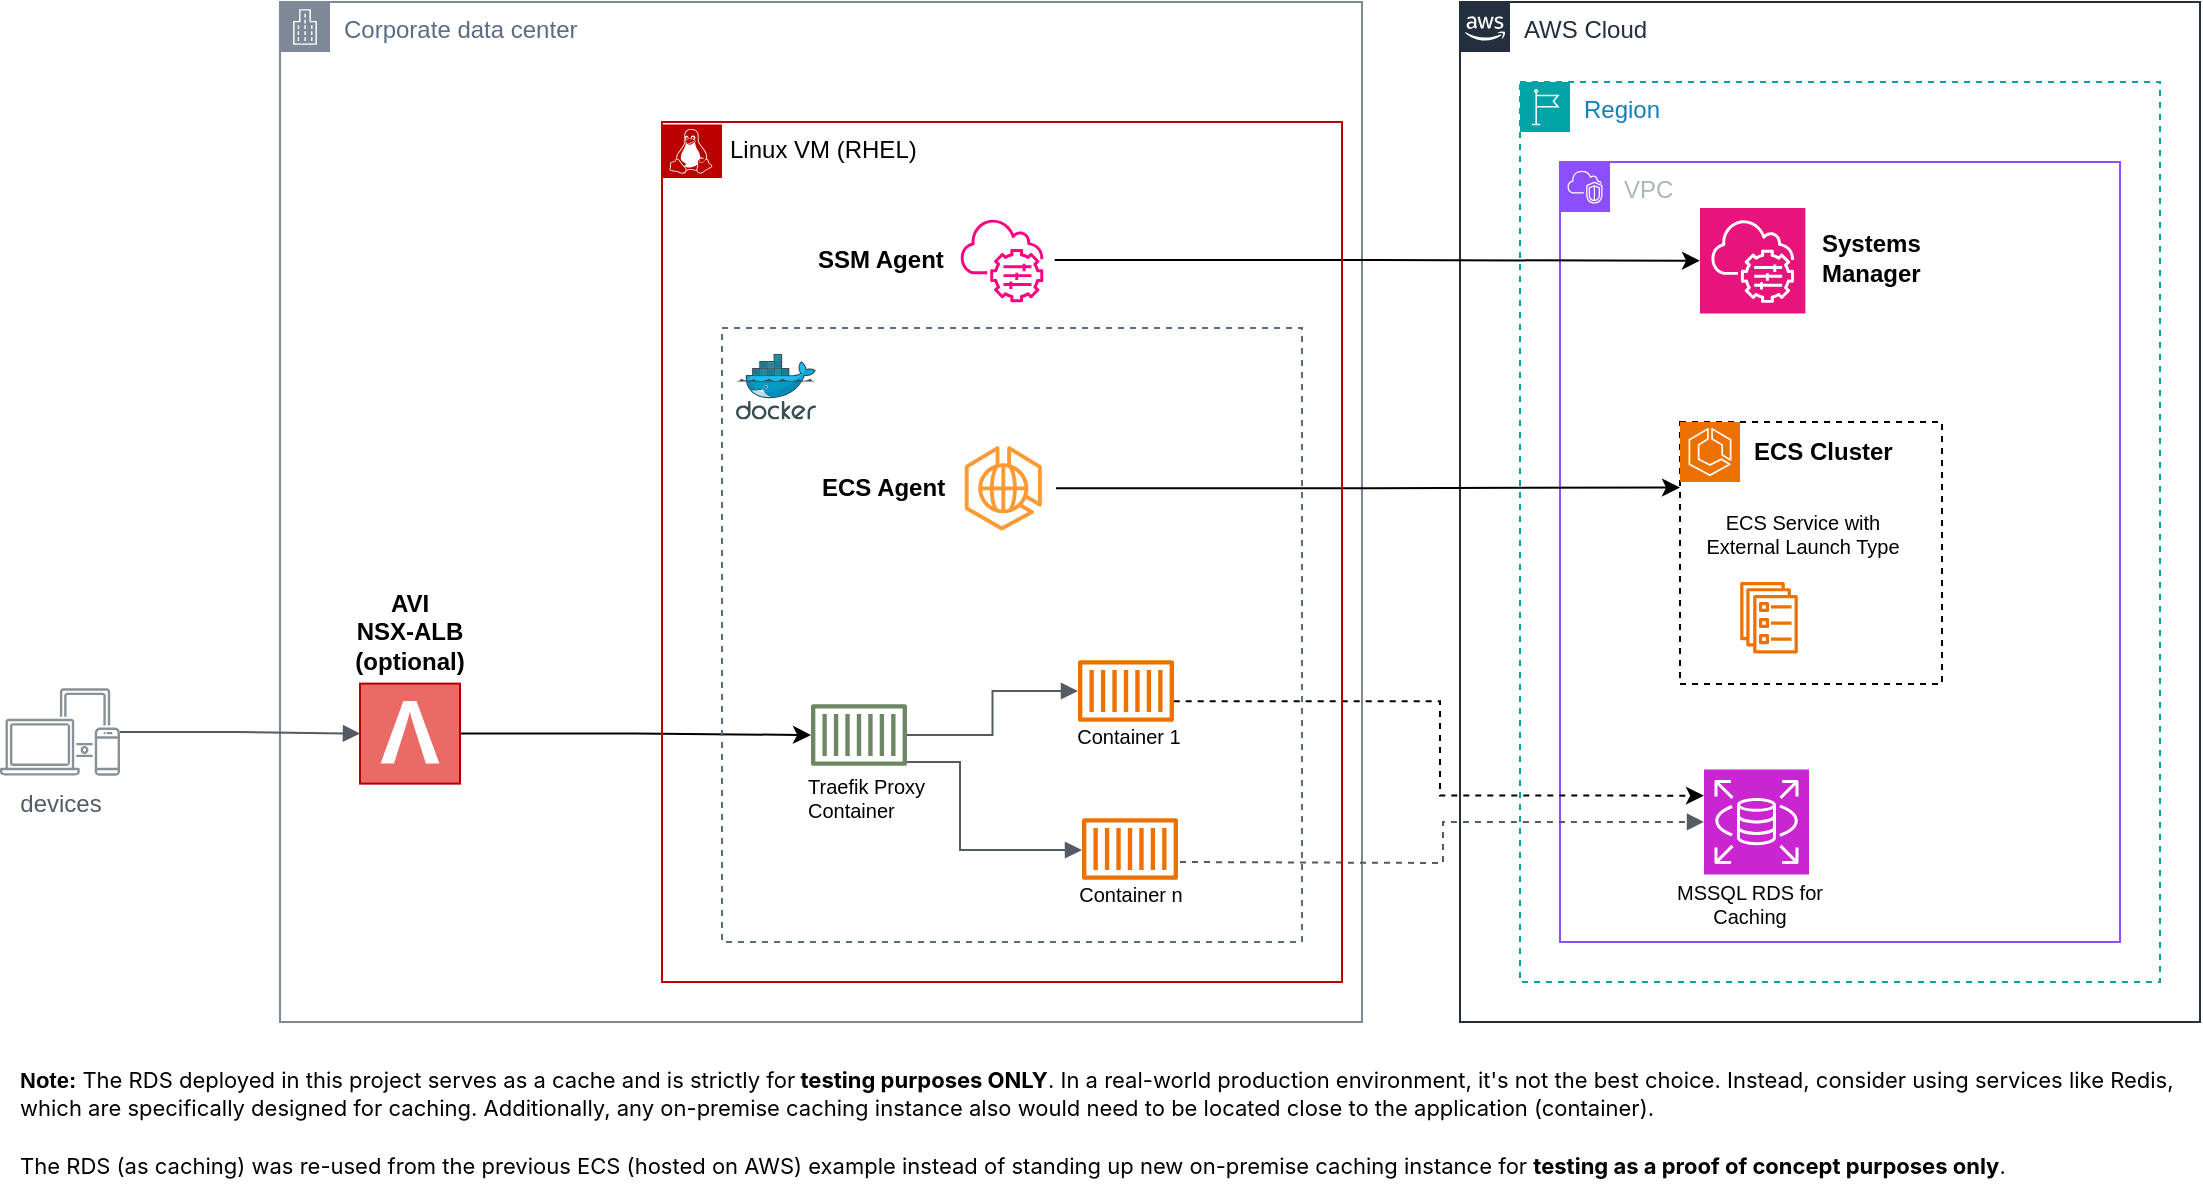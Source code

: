 <mxfile version="24.2.5" type="device">
  <diagram name="Page-1" id="xOiZpuU5NRIlTT_HSMJ2">
    <mxGraphModel dx="2104" dy="757" grid="1" gridSize="10" guides="1" tooltips="1" connect="1" arrows="1" fold="1" page="1" pageScale="1" pageWidth="850" pageHeight="1100" math="0" shadow="0">
      <root>
        <mxCell id="0" />
        <mxCell id="1" parent="0" />
        <mxCell id="Z2hQnSYMev5sJFBsLuZH-2" value="Region" style="points=[[0,0],[0.25,0],[0.5,0],[0.75,0],[1,0],[1,0.25],[1,0.5],[1,0.75],[1,1],[0.75,1],[0.5,1],[0.25,1],[0,1],[0,0.75],[0,0.5],[0,0.25]];outlineConnect=0;gradientColor=none;html=1;whiteSpace=wrap;fontSize=12;fontStyle=0;container=1;pointerEvents=0;collapsible=0;recursiveResize=0;shape=mxgraph.aws4.group;grIcon=mxgraph.aws4.group_region;strokeColor=#00A4A6;fillColor=none;verticalAlign=top;align=left;spacingLeft=30;fontColor=#147EBA;dashed=1;" parent="1" vertex="1">
          <mxGeometry x="500" y="70" width="320" height="450" as="geometry" />
        </mxCell>
        <mxCell id="Z2hQnSYMev5sJFBsLuZH-3" value="VPC" style="points=[[0,0],[0.25,0],[0.5,0],[0.75,0],[1,0],[1,0.25],[1,0.5],[1,0.75],[1,1],[0.75,1],[0.5,1],[0.25,1],[0,1],[0,0.75],[0,0.5],[0,0.25]];outlineConnect=0;gradientColor=none;html=1;whiteSpace=wrap;fontSize=12;fontStyle=0;container=1;pointerEvents=0;collapsible=0;recursiveResize=0;shape=mxgraph.aws4.group;grIcon=mxgraph.aws4.group_vpc2;strokeColor=#8C4FFF;fillColor=none;verticalAlign=top;align=left;spacingLeft=30;fontColor=#AAB7B8;dashed=0;" parent="1" vertex="1">
          <mxGeometry x="520" y="110" width="280" height="390" as="geometry" />
        </mxCell>
        <mxCell id="Z2hQnSYMev5sJFBsLuZH-88" value="AWS Cloud" style="points=[[0,0],[0.25,0],[0.5,0],[0.75,0],[1,0],[1,0.25],[1,0.5],[1,0.75],[1,1],[0.75,1],[0.5,1],[0.25,1],[0,1],[0,0.75],[0,0.5],[0,0.25]];outlineConnect=0;gradientColor=none;html=1;whiteSpace=wrap;fontSize=12;fontStyle=0;container=1;pointerEvents=0;collapsible=0;recursiveResize=0;shape=mxgraph.aws4.group;grIcon=mxgraph.aws4.group_aws_cloud_alt;strokeColor=#232F3E;fillColor=none;verticalAlign=top;align=left;spacingLeft=30;fontColor=#232F3E;dashed=0;" parent="1" vertex="1">
          <mxGeometry x="470" y="30" width="370" height="510" as="geometry" />
        </mxCell>
        <mxCell id="Z2hQnSYMev5sJFBsLuZH-89" value="" style="group" parent="Z2hQnSYMev5sJFBsLuZH-88" vertex="1" connectable="0">
          <mxGeometry x="110" y="210" width="131" height="131" as="geometry" />
        </mxCell>
        <mxCell id="Z2hQnSYMev5sJFBsLuZH-52" value="" style="whiteSpace=wrap;html=1;aspect=fixed;dashed=1;" parent="Z2hQnSYMev5sJFBsLuZH-89" vertex="1">
          <mxGeometry width="131" height="131" as="geometry" />
        </mxCell>
        <mxCell id="Z2hQnSYMev5sJFBsLuZH-27" value="" style="sketch=0;points=[[0,0,0],[0.25,0,0],[0.5,0,0],[0.75,0,0],[1,0,0],[0,1,0],[0.25,1,0],[0.5,1,0],[0.75,1,0],[1,1,0],[0,0.25,0],[0,0.5,0],[0,0.75,0],[1,0.25,0],[1,0.5,0],[1,0.75,0]];outlineConnect=0;fontColor=#232F3E;fillColor=#ED7100;strokeColor=#ffffff;dashed=0;verticalLabelPosition=bottom;verticalAlign=top;align=center;html=1;fontSize=12;fontStyle=0;aspect=fixed;shape=mxgraph.aws4.resourceIcon;resIcon=mxgraph.aws4.ecs;" parent="Z2hQnSYMev5sJFBsLuZH-89" vertex="1">
          <mxGeometry width="30" height="30" as="geometry" />
        </mxCell>
        <mxCell id="Z2hQnSYMev5sJFBsLuZH-47" value="ECS Cluster" style="text;html=1;align=left;verticalAlign=middle;whiteSpace=wrap;rounded=0;fontStyle=1" parent="Z2hQnSYMev5sJFBsLuZH-89" vertex="1">
          <mxGeometry x="35" width="81" height="30" as="geometry" />
        </mxCell>
        <mxCell id="Z2hQnSYMev5sJFBsLuZH-54" value="" style="sketch=0;outlineConnect=0;fontColor=#232F3E;gradientColor=none;fillColor=#ED7100;strokeColor=none;dashed=0;verticalLabelPosition=bottom;verticalAlign=top;align=center;html=1;fontSize=12;fontStyle=0;aspect=fixed;pointerEvents=1;shape=mxgraph.aws4.ecs_service;" parent="Z2hQnSYMev5sJFBsLuZH-89" vertex="1">
          <mxGeometry x="30" y="80" width="29" height="35.69" as="geometry" />
        </mxCell>
        <mxCell id="Z2hQnSYMev5sJFBsLuZH-55" value="ECS Service with External Launch Type" style="text;html=1;align=center;verticalAlign=middle;whiteSpace=wrap;rounded=0;fontSize=10;" parent="Z2hQnSYMev5sJFBsLuZH-89" vertex="1">
          <mxGeometry x="12" y="41.19" width="99" height="30" as="geometry" />
        </mxCell>
        <mxCell id="Z2hQnSYMev5sJFBsLuZH-125" value="" style="group" parent="Z2hQnSYMev5sJFBsLuZH-88" vertex="1" connectable="0">
          <mxGeometry x="120" y="103" width="140" height="52.69" as="geometry" />
        </mxCell>
        <mxCell id="Z2hQnSYMev5sJFBsLuZH-123" value="" style="sketch=0;points=[[0,0,0],[0.25,0,0],[0.5,0,0],[0.75,0,0],[1,0,0],[0,1,0],[0.25,1,0],[0.5,1,0],[0.75,1,0],[1,1,0],[0,0.25,0],[0,0.5,0],[0,0.75,0],[1,0.25,0],[1,0.5,0],[1,0.75,0]];points=[[0,0,0],[0.25,0,0],[0.5,0,0],[0.75,0,0],[1,0,0],[0,1,0],[0.25,1,0],[0.5,1,0],[0.75,1,0],[1,1,0],[0,0.25,0],[0,0.5,0],[0,0.75,0],[1,0.25,0],[1,0.5,0],[1,0.75,0]];outlineConnect=0;fontColor=#232F3E;fillColor=#E7157B;strokeColor=#ffffff;dashed=0;verticalLabelPosition=bottom;verticalAlign=top;align=center;html=1;fontSize=12;fontStyle=0;aspect=fixed;shape=mxgraph.aws4.resourceIcon;resIcon=mxgraph.aws4.systems_manager;" parent="Z2hQnSYMev5sJFBsLuZH-125" vertex="1">
          <mxGeometry width="52.69" height="52.69" as="geometry" />
        </mxCell>
        <mxCell id="Z2hQnSYMev5sJFBsLuZH-119" value="Systems Manager" style="text;html=1;align=left;verticalAlign=middle;whiteSpace=wrap;rounded=0;fontStyle=1" parent="Z2hQnSYMev5sJFBsLuZH-125" vertex="1">
          <mxGeometry x="59" y="10" width="81" height="30" as="geometry" />
        </mxCell>
        <mxCell id="Z2hQnSYMev5sJFBsLuZH-90" value="Corporate data center" style="points=[[0,0],[0.25,0],[0.5,0],[0.75,0],[1,0],[1,0.25],[1,0.5],[1,0.75],[1,1],[0.75,1],[0.5,1],[0.25,1],[0,1],[0,0.75],[0,0.5],[0,0.25]];outlineConnect=0;gradientColor=none;html=1;whiteSpace=wrap;fontSize=12;fontStyle=0;container=0;pointerEvents=0;collapsible=0;recursiveResize=0;shape=mxgraph.aws4.group;grIcon=mxgraph.aws4.group_corporate_data_center;strokeColor=#7D8998;fillColor=none;verticalAlign=top;align=left;spacingLeft=30;fontColor=#5A6C86;dashed=0;" parent="1" vertex="1">
          <mxGeometry x="-120" y="30" width="541" height="510" as="geometry" />
        </mxCell>
        <mxCell id="Z2hQnSYMev5sJFBsLuZH-126" value="" style="group" parent="1" vertex="1" connectable="0">
          <mxGeometry x="575" y="413.69" width="80" height="82.5" as="geometry" />
        </mxCell>
        <mxCell id="Z2hQnSYMev5sJFBsLuZH-79" value="MSSQL RDS for Caching" style="text;html=1;align=center;verticalAlign=middle;whiteSpace=wrap;rounded=0;fontSize=10;" parent="Z2hQnSYMev5sJFBsLuZH-126" vertex="1">
          <mxGeometry y="52.5" width="80" height="30" as="geometry" />
        </mxCell>
        <mxCell id="Z2hQnSYMev5sJFBsLuZH-78" value="" style="sketch=0;points=[[0,0,0],[0.25,0,0],[0.5,0,0],[0.75,0,0],[1,0,0],[0,1,0],[0.25,1,0],[0.5,1,0],[0.75,1,0],[1,1,0],[0,0.25,0],[0,0.5,0],[0,0.75,0],[1,0.25,0],[1,0.5,0],[1,0.75,0]];outlineConnect=0;fontColor=#232F3E;fillColor=#C925D1;strokeColor=#ffffff;dashed=0;verticalLabelPosition=bottom;verticalAlign=top;align=center;html=1;fontSize=12;fontStyle=0;aspect=fixed;shape=mxgraph.aws4.resourceIcon;resIcon=mxgraph.aws4.rds;" parent="Z2hQnSYMev5sJFBsLuZH-126" vertex="1">
          <mxGeometry x="17" width="52.5" height="52.5" as="geometry" />
        </mxCell>
        <mxCell id="Z2hQnSYMev5sJFBsLuZH-135" style="edgeStyle=orthogonalEdgeStyle;rounded=0;orthogonalLoop=1;jettySize=auto;html=1;" parent="1" source="Z2hQnSYMev5sJFBsLuZH-131" target="Z2hQnSYMev5sJFBsLuZH-123" edge="1">
          <mxGeometry relative="1" as="geometry" />
        </mxCell>
        <mxCell id="Z2hQnSYMev5sJFBsLuZH-136" value="&lt;b&gt;ECS Agent&lt;/b&gt;" style="text;html=1;align=left;verticalAlign=middle;whiteSpace=wrap;rounded=0;fontStyle=0" parent="1" vertex="1">
          <mxGeometry x="149.34" y="258" width="120" height="30" as="geometry" />
        </mxCell>
        <mxCell id="Z2hQnSYMev5sJFBsLuZH-137" style="edgeStyle=orthogonalEdgeStyle;rounded=0;orthogonalLoop=1;jettySize=auto;html=1;exitX=1;exitY=0.5;exitDx=0;exitDy=0;exitPerimeter=0;entryX=0;entryY=0.25;entryDx=0;entryDy=0;" parent="1" source="Z2hQnSYMev5sJFBsLuZH-129" target="Z2hQnSYMev5sJFBsLuZH-52" edge="1">
          <mxGeometry relative="1" as="geometry" />
        </mxCell>
        <mxCell id="Z2hQnSYMev5sJFBsLuZH-138" style="edgeStyle=orthogonalEdgeStyle;rounded=0;orthogonalLoop=1;jettySize=auto;html=1;entryX=0;entryY=0.25;entryDx=0;entryDy=0;entryPerimeter=0;exitX=0.892;exitY=-0.087;exitDx=0;exitDy=0;exitPerimeter=0;dashed=1;" parent="1" source="Z2hQnSYMev5sJFBsLuZH-104" target="Z2hQnSYMev5sJFBsLuZH-78" edge="1">
          <mxGeometry relative="1" as="geometry">
            <mxPoint x="330" y="370" as="sourcePoint" />
            <Array as="points">
              <mxPoint x="460" y="380" />
              <mxPoint x="460" y="427" />
            </Array>
          </mxGeometry>
        </mxCell>
        <mxCell id="Z2hQnSYMev5sJFBsLuZH-141" value="" style="edgeStyle=orthogonalEdgeStyle;html=1;endArrow=block;elbow=vertical;startArrow=none;endFill=1;strokeColor=#545B64;rounded=0;dashed=1;" parent="1" target="Z2hQnSYMev5sJFBsLuZH-78" edge="1">
          <mxGeometry width="100" relative="1" as="geometry">
            <mxPoint x="330" y="460" as="sourcePoint" />
            <mxPoint x="592" y="463.065" as="targetPoint" />
          </mxGeometry>
        </mxCell>
        <mxCell id="Z2hQnSYMev5sJFBsLuZH-145" style="edgeStyle=orthogonalEdgeStyle;rounded=0;orthogonalLoop=1;jettySize=auto;html=1;exitX=0.5;exitY=1;exitDx=0;exitDy=0;" parent="1" source="Z2hQnSYMev5sJFBsLuZH-142" target="Z2hQnSYMev5sJFBsLuZH-111" edge="1">
          <mxGeometry relative="1" as="geometry" />
        </mxCell>
        <mxCell id="Z2hQnSYMev5sJFBsLuZH-142" value="&lt;h1&gt;&lt;font style=&quot;font-size: 45px;&quot;&gt;V&lt;/font&gt;&lt;/h1&gt;" style="whiteSpace=wrap;html=1;aspect=fixed;fillColor=#EA6B66;fontColor=#ffffff;strokeColor=#B20000;direction=south;rotation=-180;" parent="1" vertex="1">
          <mxGeometry x="-80" y="370.81" width="50" height="50" as="geometry" />
        </mxCell>
        <mxCell id="Z2hQnSYMev5sJFBsLuZH-95" value="" style="fillColor=none;strokeColor=#BA0000;dashed=0;verticalAlign=top;fontStyle=0;fontColor=#232F3D;whiteSpace=wrap;html=1;" parent="1" vertex="1">
          <mxGeometry x="71" y="90" width="340" height="430" as="geometry" />
        </mxCell>
        <mxCell id="Z2hQnSYMev5sJFBsLuZH-96" value="" style="sketch=0;pointerEvents=1;shadow=0;dashed=0;html=1;strokeColor=#B20000;fillColor=#BA0000;labelPosition=center;verticalLabelPosition=bottom;verticalAlign=top;align=center;outlineConnect=0;shape=mxgraph.veeam2.linux;fontColor=#ffffff;" parent="1" vertex="1">
          <mxGeometry x="71" y="91.19" width="30" height="26.81" as="geometry" />
        </mxCell>
        <mxCell id="Z2hQnSYMev5sJFBsLuZH-97" value="Linux VM (RHEL)" style="text;html=1;align=left;verticalAlign=middle;whiteSpace=wrap;rounded=0;fontStyle=0" parent="1" vertex="1">
          <mxGeometry x="103" y="89.19" width="120" height="30" as="geometry" />
        </mxCell>
        <mxCell id="Z2hQnSYMev5sJFBsLuZH-98" value="" style="fillColor=none;strokeColor=#5A6C86;dashed=1;verticalAlign=top;fontStyle=0;fontColor=#5A6C86;whiteSpace=wrap;html=1;" parent="1" vertex="1">
          <mxGeometry x="101" y="193" width="290" height="307" as="geometry" />
        </mxCell>
        <mxCell id="Z2hQnSYMev5sJFBsLuZH-99" value="" style="image;sketch=0;aspect=fixed;html=1;points=[];align=center;fontSize=12;image=img/lib/mscae/Docker.svg;" parent="1" vertex="1">
          <mxGeometry x="108" y="206" width="40" height="32.8" as="geometry" />
        </mxCell>
        <mxCell id="Z2hQnSYMev5sJFBsLuZH-101" value="" style="sketch=0;outlineConnect=0;fontColor=#232F3E;gradientColor=none;fillColor=#ED7100;strokeColor=none;dashed=0;verticalLabelPosition=bottom;verticalAlign=top;align=center;html=1;fontSize=12;fontStyle=0;aspect=fixed;pointerEvents=1;shape=mxgraph.aws4.container_1;" parent="1" vertex="1">
          <mxGeometry x="279" y="359" width="48" height="31" as="geometry" />
        </mxCell>
        <mxCell id="Z2hQnSYMev5sJFBsLuZH-102" value="" style="sketch=0;outlineConnect=0;fontColor=#232F3E;gradientColor=none;fillColor=#ED7100;strokeColor=none;dashed=0;verticalLabelPosition=bottom;verticalAlign=top;align=center;html=1;fontSize=12;fontStyle=0;aspect=fixed;pointerEvents=1;shape=mxgraph.aws4.container_1;" parent="1" vertex="1">
          <mxGeometry x="281" y="438" width="48" height="31" as="geometry" />
        </mxCell>
        <mxCell id="Z2hQnSYMev5sJFBsLuZH-104" value="Container 1" style="text;html=1;align=center;verticalAlign=middle;whiteSpace=wrap;rounded=0;fontSize=10;" parent="1" vertex="1">
          <mxGeometry x="276" y="382.19" width="57" height="30" as="geometry" />
        </mxCell>
        <mxCell id="Z2hQnSYMev5sJFBsLuZH-105" value="Container n" style="text;html=1;align=center;verticalAlign=middle;whiteSpace=wrap;rounded=0;fontSize=10;" parent="1" vertex="1">
          <mxGeometry x="277" y="461.19" width="57" height="30" as="geometry" />
        </mxCell>
        <mxCell id="Z2hQnSYMev5sJFBsLuZH-129" value="" style="sketch=0;points=[[0,0,0],[0.25,0,0],[0.5,0,0],[0.75,0,0],[1,0,0],[0,1,0],[0.25,1,0],[0.5,1,0],[0.75,1,0],[1,1,0],[0,0.25,0],[0,0.5,0],[0,0.75,0],[1,0.25,0],[1,0.5,0],[1,0.75,0]];outlineConnect=0;fillColor=none;dashed=0;verticalLabelPosition=bottom;verticalAlign=top;align=center;html=1;fontSize=12;fontStyle=0;aspect=fixed;shape=mxgraph.aws4.resourceIcon;resIcon=mxgraph.aws4.ecs_anywhere;strokeColor=#FF9933;" parent="1" vertex="1">
          <mxGeometry x="215.31" y="246.8" width="52.69" height="52.69" as="geometry" />
        </mxCell>
        <mxCell id="Z2hQnSYMev5sJFBsLuZH-131" value="" style="sketch=0;points=[[0,0,0],[0.25,0,0],[0.5,0,0],[0.75,0,0],[1,0,0],[0,1,0],[0.25,1,0],[0.5,1,0],[0.75,1,0],[1,1,0],[0,0.25,0],[0,0.5,0],[0,0.75,0],[1,0.25,0],[1,0.5,0],[1,0.75,0]];points=[[0,0,0],[0.25,0,0],[0.5,0,0],[0.75,0,0],[1,0,0],[0,1,0],[0.25,1,0],[0.5,1,0],[0.75,1,0],[1,1,0],[0,0.25,0],[0,0.5,0],[0,0.75,0],[1,0.25,0],[1,0.5,0],[1,0.75,0]];outlineConnect=0;fillColor=none;dashed=0;verticalLabelPosition=bottom;verticalAlign=top;align=center;html=1;fontSize=12;fontStyle=0;aspect=fixed;shape=mxgraph.aws4.resourceIcon;resIcon=mxgraph.aws4.systems_manager;strokeColor=#FF0080;" parent="1" vertex="1">
          <mxGeometry x="214.65" y="132.65" width="52.69" height="52.69" as="geometry" />
        </mxCell>
        <mxCell id="Z2hQnSYMev5sJFBsLuZH-110" value="&lt;b&gt;SSM Agent&lt;/b&gt;" style="text;html=1;align=left;verticalAlign=middle;whiteSpace=wrap;rounded=0;fontStyle=0" parent="1" vertex="1">
          <mxGeometry x="147.34" y="144" width="120" height="30" as="geometry" />
        </mxCell>
        <mxCell id="Z2hQnSYMev5sJFBsLuZH-143" value="devices" style="sketch=0;outlineConnect=0;gradientColor=none;fontColor=#545B64;strokeColor=none;fillColor=#879196;dashed=0;verticalLabelPosition=bottom;verticalAlign=top;align=center;html=1;fontSize=12;fontStyle=0;aspect=fixed;shape=mxgraph.aws4.illustration_devices;pointerEvents=1" parent="1" vertex="1">
          <mxGeometry x="-260" y="373.1" width="60" height="43.8" as="geometry" />
        </mxCell>
        <mxCell id="Z2hQnSYMev5sJFBsLuZH-144" value="&lt;b&gt;AVI &lt;br&gt;NSX-ALB &lt;br&gt;(optional)&lt;br&gt;&lt;br&gt;&lt;/b&gt;" style="text;html=1;align=center;verticalAlign=middle;whiteSpace=wrap;rounded=0;fontStyle=0" parent="1" vertex="1">
          <mxGeometry x="-115" y="337" width="120" height="30" as="geometry" />
        </mxCell>
        <mxCell id="Z2hQnSYMev5sJFBsLuZH-150" value="" style="edgeStyle=orthogonalEdgeStyle;html=1;endArrow=block;elbow=vertical;startArrow=none;endFill=1;strokeColor=#545B64;rounded=0;" parent="1" source="Z2hQnSYMev5sJFBsLuZH-111" target="Z2hQnSYMev5sJFBsLuZH-101" edge="1">
          <mxGeometry width="100" relative="1" as="geometry">
            <mxPoint x="290" y="339" as="sourcePoint" />
            <mxPoint x="390" y="339" as="targetPoint" />
          </mxGeometry>
        </mxCell>
        <mxCell id="Z2hQnSYMev5sJFBsLuZH-151" value="" style="edgeStyle=orthogonalEdgeStyle;html=1;endArrow=block;elbow=vertical;startArrow=none;endFill=1;strokeColor=#545B64;rounded=0;" parent="1" source="Z2hQnSYMev5sJFBsLuZH-111" target="Z2hQnSYMev5sJFBsLuZH-102" edge="1">
          <mxGeometry width="100" relative="1" as="geometry">
            <mxPoint x="203" y="427.0" as="sourcePoint" />
            <mxPoint x="289" y="409.0" as="targetPoint" />
            <Array as="points">
              <mxPoint x="220" y="410" />
              <mxPoint x="220" y="454" />
            </Array>
          </mxGeometry>
        </mxCell>
        <mxCell id="Z2hQnSYMev5sJFBsLuZH-111" value="" style="sketch=0;outlineConnect=0;fontColor=#ffffff;fillColor=#6d8764;strokeColor=#3A5431;dashed=0;verticalLabelPosition=bottom;verticalAlign=top;align=center;html=1;fontSize=12;fontStyle=0;aspect=fixed;pointerEvents=1;shape=mxgraph.aws4.container_1;" parent="1" vertex="1">
          <mxGeometry x="145.492" y="381" width="48.0" height="31.0" as="geometry" />
        </mxCell>
        <mxCell id="Z2hQnSYMev5sJFBsLuZH-113" value="Traefik Proxy Container" style="text;html=1;align=left;verticalAlign=middle;whiteSpace=wrap;rounded=0;fontSize=10;" parent="1" vertex="1">
          <mxGeometry x="141.65" y="413.19" width="73" height="30.0" as="geometry" />
        </mxCell>
        <mxCell id="Z2hQnSYMev5sJFBsLuZH-152" value="" style="edgeStyle=orthogonalEdgeStyle;html=1;endArrow=block;elbow=vertical;startArrow=none;endFill=1;strokeColor=#545B64;rounded=0;entryX=0.5;entryY=0;entryDx=0;entryDy=0;" parent="1" source="Z2hQnSYMev5sJFBsLuZH-143" target="Z2hQnSYMev5sJFBsLuZH-142" edge="1">
          <mxGeometry width="100" relative="1" as="geometry">
            <mxPoint x="-290" y="270" as="sourcePoint" />
            <mxPoint x="-190" y="270" as="targetPoint" />
          </mxGeometry>
        </mxCell>
        <mxCell id="ZRJ-wf0tbnZClKHsk3WR-1" value="&lt;font style=&quot;font-size: 11px;&quot;&gt;&lt;b style=&quot;&quot;&gt;Note&lt;font style=&quot;font-size: 11px;&quot;&gt;:&amp;nbsp;&lt;/font&gt;&lt;/b&gt;&lt;span style=&quot;font-family: -apple-system, BlinkMacSystemFont, &amp;quot;Segoe WPC&amp;quot;, &amp;quot;Segoe UI&amp;quot;, system-ui, Ubuntu, &amp;quot;Droid Sans&amp;quot;, sans-serif;&quot;&gt;&lt;font style=&quot;font-size: 11px;&quot;&gt;The RDS deployed in this project serves as a cache and is strictly for&lt;b&gt; testing purposes ONLY&lt;/b&gt;. In a real-world production environment, it&#39;s not the best choice. Instead, consider using services like Redis, which are specifically designed for caching. Additionally, any on-premise caching instance also would need to&amp;nbsp;&lt;/font&gt;&lt;/span&gt;&lt;span style=&quot;font-family: -apple-system, BlinkMacSystemFont, &amp;quot;Segoe WPC&amp;quot;, &amp;quot;Segoe UI&amp;quot;, system-ui, Ubuntu, &amp;quot;Droid Sans&amp;quot;, sans-serif;&quot;&gt;be located close to the application (container)&lt;/span&gt;&lt;span style=&quot;font-family: -apple-system, BlinkMacSystemFont, &amp;quot;Segoe WPC&amp;quot;, &amp;quot;Segoe UI&amp;quot;, system-ui, Ubuntu, &amp;quot;Droid Sans&amp;quot;, sans-serif;&quot;&gt;&lt;font style=&quot;font-size: 11px;&quot;&gt;. &lt;br&gt;&lt;br&gt;The RDS (as caching) was re-used from the previous ECS (hosted on AWS) example instead of standing up new on-premise caching instance for &lt;b&gt;testing as a proof of concept purposes only&lt;/b&gt;.&amp;nbsp;&lt;/font&gt;&lt;/span&gt;&lt;/font&gt;" style="rounded=0;whiteSpace=wrap;html=1;align=left;strokeColor=none;" vertex="1" parent="1">
          <mxGeometry x="-252" y="560" width="1092" height="60" as="geometry" />
        </mxCell>
      </root>
    </mxGraphModel>
  </diagram>
</mxfile>
